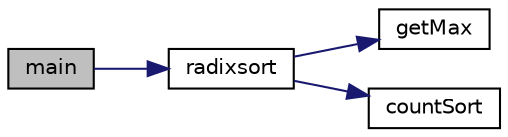 digraph "main"
{
  edge [fontname="Helvetica",fontsize="10",labelfontname="Helvetica",labelfontsize="10"];
  node [fontname="Helvetica",fontsize="10",shape=record];
  rankdir="LR";
  Node1 [label="main",height=0.2,width=0.4,color="black", fillcolor="grey75", style="filled", fontcolor="black"];
  Node1 -> Node2 [color="midnightblue",fontsize="10",style="solid"];
  Node2 [label="radixsort",height=0.2,width=0.4,color="black", fillcolor="white", style="filled",URL="$RadixSort_8cpp.html#a6a9bec157182798edbf15f03dda6370a"];
  Node2 -> Node3 [color="midnightblue",fontsize="10",style="solid"];
  Node3 [label="getMax",height=0.2,width=0.4,color="black", fillcolor="white", style="filled",URL="$RadixSort_8cpp.html#abcaeff5166458feccaf41175c9e6f757"];
  Node2 -> Node4 [color="midnightblue",fontsize="10",style="solid"];
  Node4 [label="countSort",height=0.2,width=0.4,color="black", fillcolor="white", style="filled",URL="$RadixSort_8cpp.html#a6d0c3b80e7e567a24a09e50303770136"];
}
